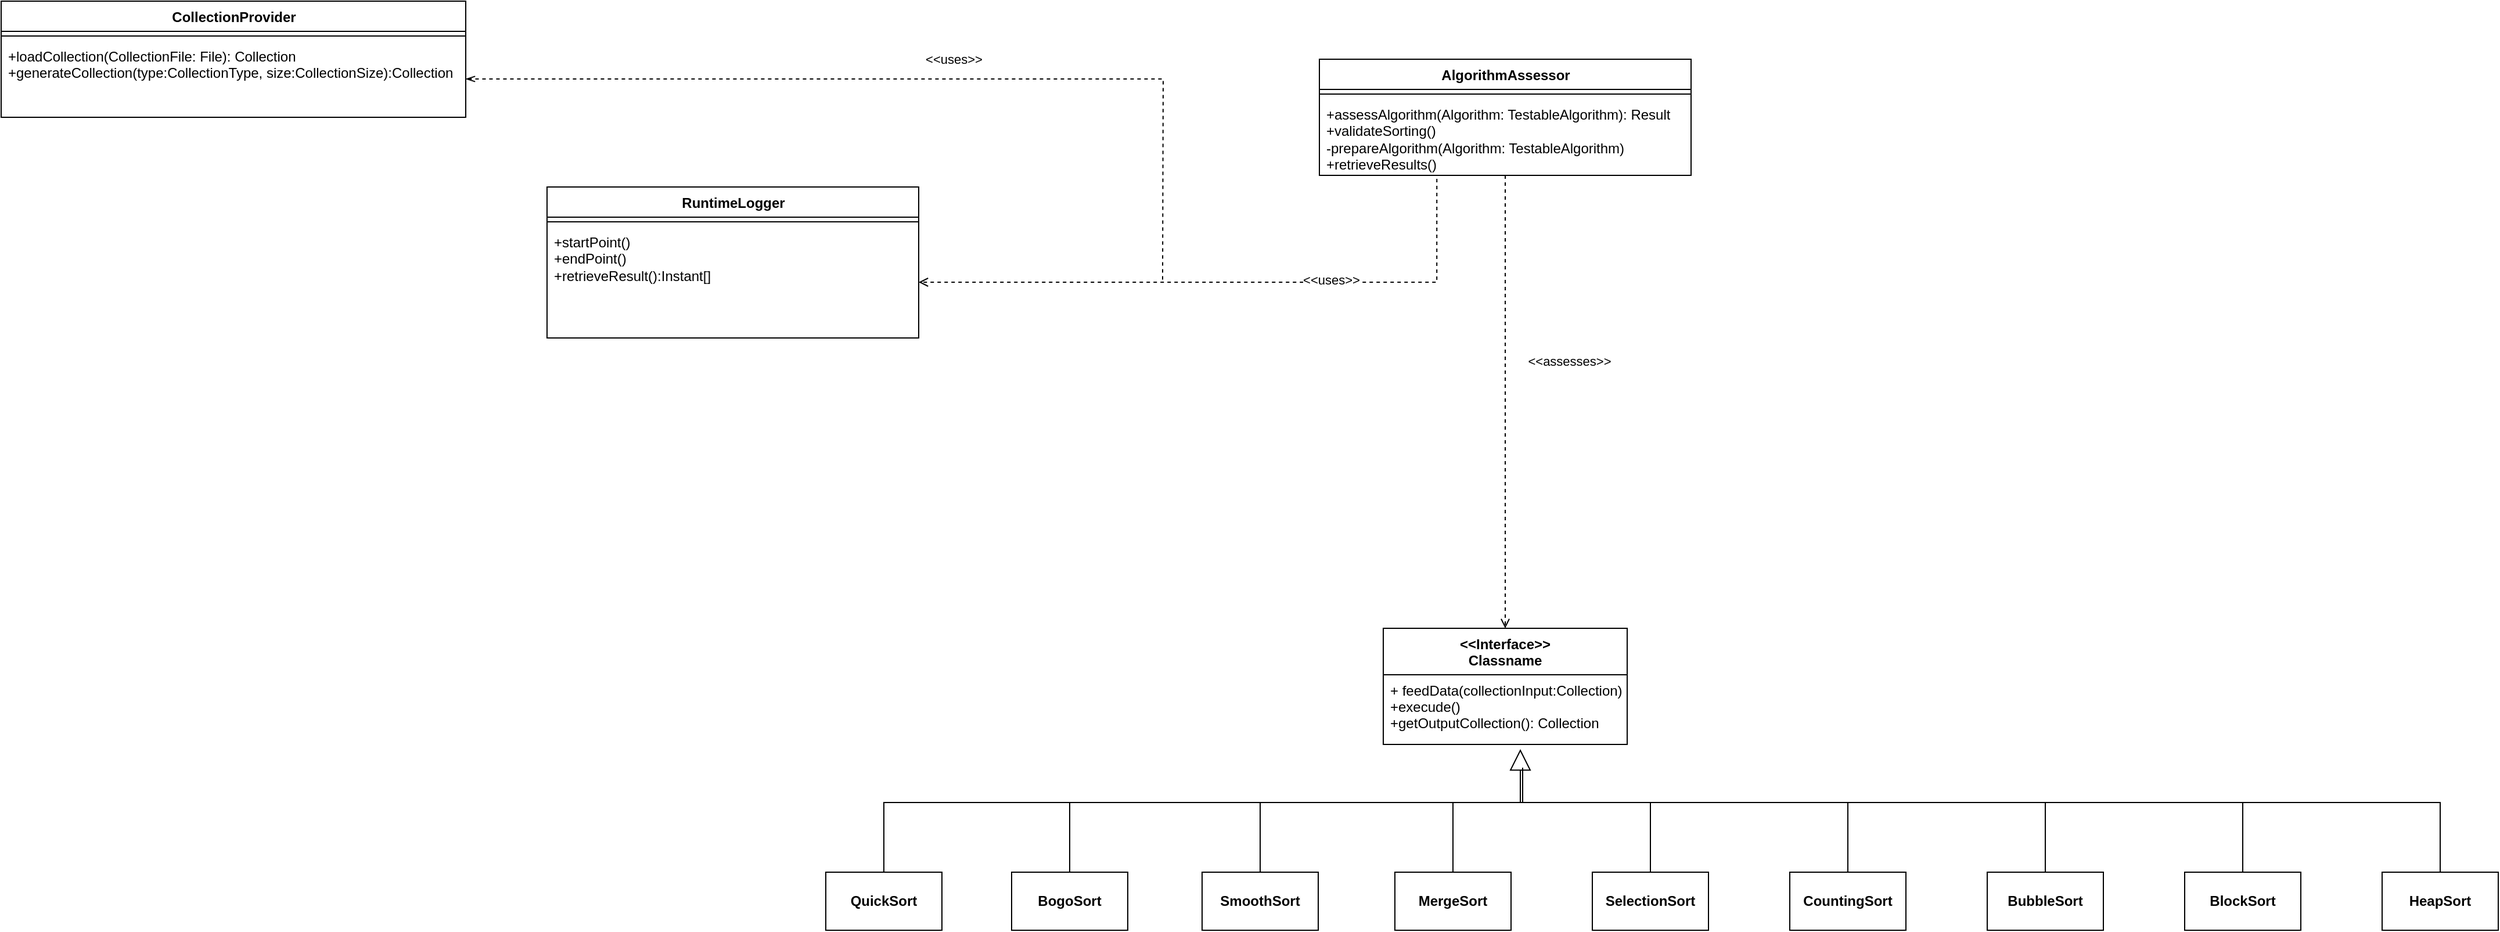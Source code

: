 <mxfile version="15.4.0" type="device"><diagram id="C5RBs43oDa-KdzZeNtuy" name="Page-1"><mxGraphModel dx="2879" dy="1251" grid="1" gridSize="10" guides="1" tooltips="1" connect="1" arrows="1" fold="1" page="1" pageScale="1" pageWidth="827" pageHeight="1169" math="0" shadow="0"><root><mxCell id="WIyWlLk6GJQsqaUBKTNV-0"/><mxCell id="WIyWlLk6GJQsqaUBKTNV-1" parent="WIyWlLk6GJQsqaUBKTNV-0"/><mxCell id="eB4guh7WutOe8-yx9hOp-5" value="&lt;&lt;Interface&gt;&gt;&#10;Classname" style="swimlane;fontStyle=1;align=center;verticalAlign=top;childLayout=stackLayout;horizontal=1;startSize=40;horizontalStack=0;resizeParent=1;resizeParentMax=0;resizeLast=0;collapsible=1;marginBottom=0;" vertex="1" parent="WIyWlLk6GJQsqaUBKTNV-1"><mxGeometry x="450" y="720" width="210" height="100" as="geometry"/></mxCell><mxCell id="eB4guh7WutOe8-yx9hOp-8" value="+ feedData(collectionInput:Collection)&#10;+execude()&#10;+getOutputCollection(): Collection&#10;" style="text;strokeColor=none;fillColor=none;align=left;verticalAlign=top;spacingLeft=4;spacingRight=4;overflow=hidden;rotatable=0;points=[[0,0.5],[1,0.5]];portConstraint=eastwest;" vertex="1" parent="eB4guh7WutOe8-yx9hOp-5"><mxGeometry y="40" width="210" height="60" as="geometry"/></mxCell><mxCell id="eB4guh7WutOe8-yx9hOp-18" value="&lt;p style=&quot;margin: 0px ; margin-top: 4px ; text-align: center&quot;&gt;&lt;br&gt;&lt;b&gt;BogoSort&lt;/b&gt;&lt;/p&gt;" style="verticalAlign=top;align=left;overflow=fill;fontSize=12;fontFamily=Helvetica;html=1;" vertex="1" parent="WIyWlLk6GJQsqaUBKTNV-1"><mxGeometry x="130" y="930" width="100" height="50" as="geometry"/></mxCell><mxCell id="eB4guh7WutOe8-yx9hOp-19" value="" style="endArrow=block;endSize=16;endFill=0;html=1;rounded=0;edgeStyle=orthogonalEdgeStyle;exitX=0.5;exitY=0;exitDx=0;exitDy=0;entryX=0.562;entryY=1.067;entryDx=0;entryDy=0;entryPerimeter=0;" edge="1" parent="WIyWlLk6GJQsqaUBKTNV-1" source="eB4guh7WutOe8-yx9hOp-18" target="eB4guh7WutOe8-yx9hOp-8"><mxGeometry x="-0.031" y="26" width="160" relative="1" as="geometry"><mxPoint x="290" y="800" as="sourcePoint"/><mxPoint x="450" y="800" as="targetPoint"/><Array as="points"><mxPoint x="180" y="870"/><mxPoint x="568" y="870"/></Array><mxPoint as="offset"/></mxGeometry></mxCell><mxCell id="eB4guh7WutOe8-yx9hOp-20" value="&lt;p style=&quot;margin: 0px ; margin-top: 4px ; text-align: center&quot;&gt;&lt;br&gt;&lt;b&gt;SmoothSort&lt;/b&gt;&lt;/p&gt;" style="verticalAlign=top;align=left;overflow=fill;fontSize=12;fontFamily=Helvetica;html=1;" vertex="1" parent="WIyWlLk6GJQsqaUBKTNV-1"><mxGeometry x="294" y="930" width="100" height="50" as="geometry"/></mxCell><mxCell id="eB4guh7WutOe8-yx9hOp-23" value="" style="endArrow=none;html=1;edgeStyle=orthogonalEdgeStyle;rounded=0;exitX=0.5;exitY=0;exitDx=0;exitDy=0;" edge="1" parent="WIyWlLk6GJQsqaUBKTNV-1" source="eB4guh7WutOe8-yx9hOp-20"><mxGeometry relative="1" as="geometry"><mxPoint x="290" y="800" as="sourcePoint"/><mxPoint x="500" y="870" as="targetPoint"/><Array as="points"><mxPoint x="344" y="870"/><mxPoint x="500" y="870"/></Array></mxGeometry></mxCell><mxCell id="eB4guh7WutOe8-yx9hOp-28" style="edgeStyle=orthogonalEdgeStyle;rounded=0;orthogonalLoop=1;jettySize=auto;html=1;endArrow=none;endFill=0;" edge="1" parent="WIyWlLk6GJQsqaUBKTNV-1" source="eB4guh7WutOe8-yx9hOp-27"><mxGeometry relative="1" as="geometry"><mxPoint x="510" y="870" as="targetPoint"/></mxGeometry></mxCell><mxCell id="eB4guh7WutOe8-yx9hOp-27" value="&lt;p style=&quot;margin: 0px ; margin-top: 4px ; text-align: center&quot;&gt;&lt;br&gt;&lt;b&gt;MergeSort&lt;/b&gt;&lt;/p&gt;" style="verticalAlign=top;align=left;overflow=fill;fontSize=12;fontFamily=Helvetica;html=1;" vertex="1" parent="WIyWlLk6GJQsqaUBKTNV-1"><mxGeometry x="460" y="930" width="100" height="50" as="geometry"/></mxCell><mxCell id="eB4guh7WutOe8-yx9hOp-32" style="edgeStyle=orthogonalEdgeStyle;rounded=0;orthogonalLoop=1;jettySize=auto;html=1;endArrow=none;endFill=0;" edge="1" parent="WIyWlLk6GJQsqaUBKTNV-1" source="eB4guh7WutOe8-yx9hOp-30"><mxGeometry relative="1" as="geometry"><mxPoint x="570" y="840" as="targetPoint"/><Array as="points"><mxPoint x="680" y="870"/><mxPoint x="570" y="870"/></Array></mxGeometry></mxCell><mxCell id="eB4guh7WutOe8-yx9hOp-30" value="&lt;p style=&quot;margin: 0px ; margin-top: 4px ; text-align: center&quot;&gt;&lt;br&gt;&lt;b&gt;SelectionSort&lt;/b&gt;&lt;/p&gt;" style="verticalAlign=top;align=left;overflow=fill;fontSize=12;fontFamily=Helvetica;html=1;" vertex="1" parent="WIyWlLk6GJQsqaUBKTNV-1"><mxGeometry x="630" y="930" width="100" height="50" as="geometry"/></mxCell><mxCell id="eB4guh7WutOe8-yx9hOp-34" style="edgeStyle=orthogonalEdgeStyle;rounded=0;orthogonalLoop=1;jettySize=auto;html=1;endArrow=none;endFill=0;" edge="1" parent="WIyWlLk6GJQsqaUBKTNV-1" source="eB4guh7WutOe8-yx9hOp-33"><mxGeometry relative="1" as="geometry"><mxPoint x="570" y="860" as="targetPoint"/><Array as="points"><mxPoint x="850" y="870"/><mxPoint x="570" y="870"/></Array></mxGeometry></mxCell><mxCell id="eB4guh7WutOe8-yx9hOp-33" value="&lt;p style=&quot;margin: 0px ; margin-top: 4px ; text-align: center&quot;&gt;&lt;br&gt;&lt;b&gt;CountingSort&lt;/b&gt;&lt;/p&gt;" style="verticalAlign=top;align=left;overflow=fill;fontSize=12;fontFamily=Helvetica;html=1;" vertex="1" parent="WIyWlLk6GJQsqaUBKTNV-1"><mxGeometry x="800" y="930" width="100" height="50" as="geometry"/></mxCell><mxCell id="eB4guh7WutOe8-yx9hOp-36" style="edgeStyle=orthogonalEdgeStyle;rounded=0;orthogonalLoop=1;jettySize=auto;html=1;endArrow=none;endFill=0;" edge="1" parent="WIyWlLk6GJQsqaUBKTNV-1" source="eB4guh7WutOe8-yx9hOp-35"><mxGeometry relative="1" as="geometry"><mxPoint x="570" y="850" as="targetPoint"/><Array as="points"><mxPoint x="1020" y="870"/><mxPoint x="570" y="870"/></Array></mxGeometry></mxCell><mxCell id="eB4guh7WutOe8-yx9hOp-35" value="&lt;p style=&quot;margin: 0px ; margin-top: 4px ; text-align: center&quot;&gt;&lt;br&gt;&lt;b&gt;BubbleSort&lt;/b&gt;&lt;/p&gt;" style="verticalAlign=top;align=left;overflow=fill;fontSize=12;fontFamily=Helvetica;html=1;" vertex="1" parent="WIyWlLk6GJQsqaUBKTNV-1"><mxGeometry x="970" y="930" width="100" height="50" as="geometry"/></mxCell><mxCell id="eB4guh7WutOe8-yx9hOp-38" style="edgeStyle=orthogonalEdgeStyle;rounded=0;orthogonalLoop=1;jettySize=auto;html=1;endArrow=none;endFill=0;" edge="1" parent="WIyWlLk6GJQsqaUBKTNV-1" source="eB4guh7WutOe8-yx9hOp-37"><mxGeometry relative="1" as="geometry"><mxPoint x="570" y="850" as="targetPoint"/><Array as="points"><mxPoint x="20" y="870"/><mxPoint x="570" y="870"/></Array></mxGeometry></mxCell><mxCell id="eB4guh7WutOe8-yx9hOp-37" value="&lt;p style=&quot;margin: 0px ; margin-top: 4px ; text-align: center&quot;&gt;&lt;br&gt;&lt;b&gt;QuickSort&lt;/b&gt;&lt;/p&gt;" style="verticalAlign=top;align=left;overflow=fill;fontSize=12;fontFamily=Helvetica;html=1;" vertex="1" parent="WIyWlLk6GJQsqaUBKTNV-1"><mxGeometry x="-30" y="930" width="100" height="50" as="geometry"/></mxCell><mxCell id="eB4guh7WutOe8-yx9hOp-40" style="edgeStyle=orthogonalEdgeStyle;rounded=0;orthogonalLoop=1;jettySize=auto;html=1;endArrow=none;endFill=0;" edge="1" parent="WIyWlLk6GJQsqaUBKTNV-1" source="eB4guh7WutOe8-yx9hOp-39"><mxGeometry relative="1" as="geometry"><mxPoint x="1020" y="880" as="targetPoint"/><Array as="points"><mxPoint x="1190" y="870"/><mxPoint x="1020" y="870"/></Array></mxGeometry></mxCell><mxCell id="eB4guh7WutOe8-yx9hOp-39" value="&lt;p style=&quot;margin: 0px ; margin-top: 4px ; text-align: center&quot;&gt;&lt;br&gt;&lt;b&gt;BlockSort&lt;/b&gt;&lt;/p&gt;&lt;p style=&quot;margin: 0px ; margin-top: 4px ; text-align: center&quot;&gt;&lt;b&gt;&lt;br&gt;&lt;/b&gt;&lt;/p&gt;" style="verticalAlign=top;align=left;overflow=fill;fontSize=12;fontFamily=Helvetica;html=1;" vertex="1" parent="WIyWlLk6GJQsqaUBKTNV-1"><mxGeometry x="1140" y="930" width="100" height="50" as="geometry"/></mxCell><mxCell id="eB4guh7WutOe8-yx9hOp-42" style="edgeStyle=orthogonalEdgeStyle;rounded=0;orthogonalLoop=1;jettySize=auto;html=1;endArrow=none;endFill=0;" edge="1" parent="WIyWlLk6GJQsqaUBKTNV-1" source="eB4guh7WutOe8-yx9hOp-41"><mxGeometry relative="1" as="geometry"><mxPoint x="1190" y="870" as="targetPoint"/><Array as="points"><mxPoint x="1360" y="870"/></Array></mxGeometry></mxCell><mxCell id="eB4guh7WutOe8-yx9hOp-41" value="&lt;p style=&quot;margin: 0px ; margin-top: 4px ; text-align: center&quot;&gt;&lt;br&gt;&lt;b&gt;HeapSort&lt;/b&gt;&lt;/p&gt;" style="verticalAlign=top;align=left;overflow=fill;fontSize=12;fontFamily=Helvetica;html=1;" vertex="1" parent="WIyWlLk6GJQsqaUBKTNV-1"><mxGeometry x="1310" y="930" width="100" height="50" as="geometry"/></mxCell><mxCell id="eB4guh7WutOe8-yx9hOp-50" style="edgeStyle=orthogonalEdgeStyle;rounded=0;orthogonalLoop=1;jettySize=auto;html=1;endArrow=open;endFill=0;dashed=1;" edge="1" parent="WIyWlLk6GJQsqaUBKTNV-1" source="eB4guh7WutOe8-yx9hOp-46" target="eB4guh7WutOe8-yx9hOp-5"><mxGeometry relative="1" as="geometry"/></mxCell><mxCell id="eB4guh7WutOe8-yx9hOp-51" value="&amp;lt;&amp;lt;assesses&amp;gt;&amp;gt;" style="edgeLabel;html=1;align=center;verticalAlign=middle;resizable=0;points=[];" vertex="1" connectable="0" parent="eB4guh7WutOe8-yx9hOp-50"><mxGeometry x="-0.179" y="3" relative="1" as="geometry"><mxPoint x="52" as="offset"/></mxGeometry></mxCell><mxCell id="eB4guh7WutOe8-yx9hOp-60" style="edgeStyle=orthogonalEdgeStyle;rounded=0;orthogonalLoop=1;jettySize=auto;html=1;entryX=1;entryY=0.5;entryDx=0;entryDy=0;dashed=1;endArrow=open;endFill=0;exitX=0.316;exitY=1.045;exitDx=0;exitDy=0;exitPerimeter=0;" edge="1" parent="WIyWlLk6GJQsqaUBKTNV-1" source="eB4guh7WutOe8-yx9hOp-49" target="eB4guh7WutOe8-yx9hOp-59"><mxGeometry relative="1" as="geometry"><Array as="points"><mxPoint x="496" y="422"/></Array></mxGeometry></mxCell><mxCell id="eB4guh7WutOe8-yx9hOp-61" value="&amp;lt;&amp;lt;uses&amp;gt;&amp;gt;" style="edgeLabel;html=1;align=center;verticalAlign=middle;resizable=0;points=[];" vertex="1" connectable="0" parent="eB4guh7WutOe8-yx9hOp-60"><mxGeometry x="-0.11" y="3" relative="1" as="geometry"><mxPoint x="-267" y="-195" as="offset"/></mxGeometry></mxCell><mxCell id="eB4guh7WutOe8-yx9hOp-46" value="AlgorithmAssessor" style="swimlane;fontStyle=1;align=center;verticalAlign=top;childLayout=stackLayout;horizontal=1;startSize=26;horizontalStack=0;resizeParent=1;resizeParentMax=0;resizeLast=0;collapsible=1;marginBottom=0;html=1;" vertex="1" parent="WIyWlLk6GJQsqaUBKTNV-1"><mxGeometry x="395" y="230" width="320" height="100" as="geometry"/></mxCell><mxCell id="eB4guh7WutOe8-yx9hOp-48" value="" style="line;strokeWidth=1;fillColor=none;align=left;verticalAlign=middle;spacingTop=-1;spacingLeft=3;spacingRight=3;rotatable=0;labelPosition=right;points=[];portConstraint=eastwest;html=1;" vertex="1" parent="eB4guh7WutOe8-yx9hOp-46"><mxGeometry y="26" width="320" height="8" as="geometry"/></mxCell><mxCell id="eB4guh7WutOe8-yx9hOp-49" value="+assessAlgorithm(Algorithm: TestableAlgorithm): Result&lt;br&gt;+validateSorting()&lt;br&gt;-prepareAlgorithm(Algorithm: TestableAlgorithm)&lt;br&gt;+retrieveResults()" style="text;strokeColor=none;fillColor=none;align=left;verticalAlign=top;spacingLeft=4;spacingRight=4;overflow=hidden;rotatable=0;points=[[0,0.5],[1,0.5]];portConstraint=eastwest;html=1;" vertex="1" parent="eB4guh7WutOe8-yx9hOp-46"><mxGeometry y="34" width="320" height="66" as="geometry"/></mxCell><mxCell id="eB4guh7WutOe8-yx9hOp-52" value="CollectionProvider" style="swimlane;fontStyle=1;align=center;verticalAlign=top;childLayout=stackLayout;horizontal=1;startSize=26;horizontalStack=0;resizeParent=1;resizeParentMax=0;resizeLast=0;collapsible=1;marginBottom=0;html=1;" vertex="1" parent="WIyWlLk6GJQsqaUBKTNV-1"><mxGeometry x="-740" y="180" width="400" height="100" as="geometry"/></mxCell><mxCell id="eB4guh7WutOe8-yx9hOp-54" value="" style="line;strokeWidth=1;fillColor=none;align=left;verticalAlign=middle;spacingTop=-1;spacingLeft=3;spacingRight=3;rotatable=0;labelPosition=right;points=[];portConstraint=eastwest;html=1;" vertex="1" parent="eB4guh7WutOe8-yx9hOp-52"><mxGeometry y="26" width="400" height="8" as="geometry"/></mxCell><mxCell id="eB4guh7WutOe8-yx9hOp-55" value="+loadCollection(CollectionFile: File): Collection&lt;br&gt;+generateCollection(type:CollectionType, size:CollectionSize):Collection" style="text;strokeColor=none;fillColor=none;align=left;verticalAlign=top;spacingLeft=4;spacingRight=4;overflow=hidden;rotatable=0;points=[[0,0.5],[1,0.5]];portConstraint=eastwest;html=1;" vertex="1" parent="eB4guh7WutOe8-yx9hOp-52"><mxGeometry y="34" width="400" height="66" as="geometry"/></mxCell><mxCell id="eB4guh7WutOe8-yx9hOp-56" value="RuntimeLogger" style="swimlane;fontStyle=1;align=center;verticalAlign=top;childLayout=stackLayout;horizontal=1;startSize=26;horizontalStack=0;resizeParent=1;resizeParentMax=0;resizeLast=0;collapsible=1;marginBottom=0;html=1;" vertex="1" parent="WIyWlLk6GJQsqaUBKTNV-1"><mxGeometry x="-270" y="340" width="320" height="130" as="geometry"/></mxCell><mxCell id="eB4guh7WutOe8-yx9hOp-58" value="" style="line;strokeWidth=1;fillColor=none;align=left;verticalAlign=middle;spacingTop=-1;spacingLeft=3;spacingRight=3;rotatable=0;labelPosition=right;points=[];portConstraint=eastwest;html=1;" vertex="1" parent="eB4guh7WutOe8-yx9hOp-56"><mxGeometry y="26" width="320" height="8" as="geometry"/></mxCell><mxCell id="eB4guh7WutOe8-yx9hOp-59" value="+startPoint()&lt;br&gt;+endPoint()&lt;br&gt;+retrieveResult():Instant[]" style="text;strokeColor=none;fillColor=none;align=left;verticalAlign=top;spacingLeft=4;spacingRight=4;overflow=hidden;rotatable=0;points=[[0,0.5],[1,0.5]];portConstraint=eastwest;html=1;" vertex="1" parent="eB4guh7WutOe8-yx9hOp-56"><mxGeometry y="34" width="320" height="96" as="geometry"/></mxCell><mxCell id="eB4guh7WutOe8-yx9hOp-63" style="edgeStyle=orthogonalEdgeStyle;rounded=0;orthogonalLoop=1;jettySize=auto;html=1;dashed=1;endArrow=none;endFill=0;startArrow=openThin;startFill=0;" edge="1" parent="WIyWlLk6GJQsqaUBKTNV-1" source="eB4guh7WutOe8-yx9hOp-55"><mxGeometry relative="1" as="geometry"><mxPoint x="260" y="420" as="targetPoint"/></mxGeometry></mxCell><mxCell id="eB4guh7WutOe8-yx9hOp-65" value="&amp;lt;&amp;lt;uses&amp;gt;&amp;gt;" style="edgeLabel;html=1;align=center;verticalAlign=middle;resizable=0;points=[];" vertex="1" connectable="0" parent="WIyWlLk6GJQsqaUBKTNV-1"><mxGeometry x="405.13" y="420" as="geometry"/></mxCell></root></mxGraphModel></diagram></mxfile>